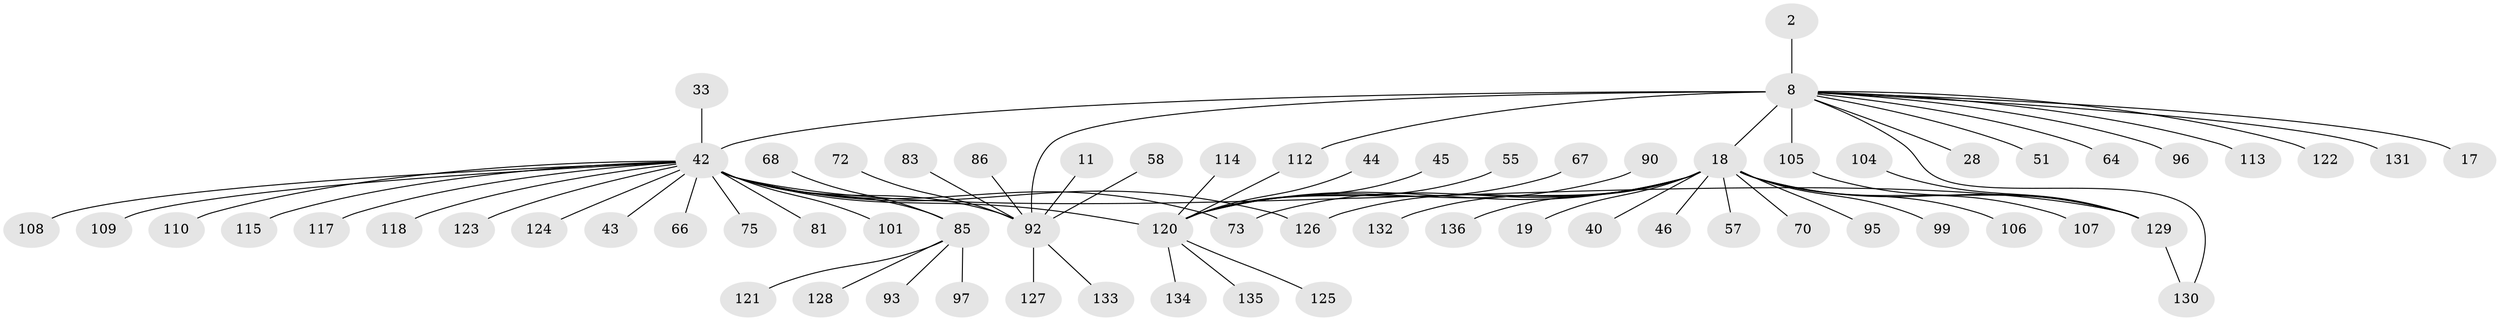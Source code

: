 // original degree distribution, {17: 0.007352941176470588, 1: 0.5955882352941176, 18: 0.007352941176470588, 12: 0.007352941176470588, 11: 0.007352941176470588, 5: 0.03676470588235294, 4: 0.029411764705882353, 14: 0.007352941176470588, 3: 0.08088235294117647, 2: 0.19117647058823528, 6: 0.022058823529411766, 9: 0.007352941176470588}
// Generated by graph-tools (version 1.1) at 2025/47/03/09/25 04:47:36]
// undirected, 68 vertices, 75 edges
graph export_dot {
graph [start="1"]
  node [color=gray90,style=filled];
  2;
  8 [super="+1"];
  11;
  17;
  18 [super="+15+3"];
  19;
  28;
  33;
  40;
  42 [super="+6+39"];
  43;
  44;
  45;
  46;
  51;
  55 [super="+54"];
  57 [super="+25"];
  58;
  64;
  66;
  67;
  68;
  70 [super="+26"];
  72;
  73;
  75;
  81 [super="+23"];
  83;
  85 [super="+16+74"];
  86;
  90;
  92 [super="+60+78"];
  93;
  95;
  96;
  97;
  99 [super="+41"];
  101;
  104;
  105 [super="+65+88"];
  106 [super="+34"];
  107;
  108;
  109 [super="+100"];
  110 [super="+89"];
  112 [super="+61+91"];
  113;
  114;
  115;
  117;
  118 [super="+82"];
  120 [super="+103+12+32"];
  121 [super="+49"];
  122 [super="+116+119"];
  123;
  124;
  125;
  126 [super="+80+98"];
  127;
  128;
  129 [super="+94"];
  130 [super="+71+76"];
  131;
  132;
  133;
  134;
  135;
  136 [super="+48"];
  2 -- 8;
  8 -- 96;
  8 -- 64;
  8 -- 131;
  8 -- 17;
  8 -- 92 [weight=3];
  8 -- 28;
  8 -- 113;
  8 -- 51;
  8 -- 42 [weight=2];
  8 -- 18 [weight=3];
  8 -- 105;
  8 -- 112;
  8 -- 130;
  8 -- 122;
  11 -- 92;
  18 -- 132;
  18 -- 40;
  18 -- 73;
  18 -- 107;
  18 -- 46;
  18 -- 19;
  18 -- 95;
  18 -- 57;
  18 -- 70;
  18 -- 106;
  18 -- 99;
  18 -- 136;
  18 -- 126;
  18 -- 120 [weight=2];
  18 -- 129;
  33 -- 42;
  42 -- 66;
  42 -- 73;
  42 -- 75;
  42 -- 85 [weight=2];
  42 -- 101;
  42 -- 43;
  42 -- 108;
  42 -- 123;
  42 -- 115;
  42 -- 117;
  42 -- 120 [weight=2];
  42 -- 124;
  42 -- 126;
  42 -- 81;
  42 -- 92;
  42 -- 118;
  42 -- 110;
  42 -- 109;
  42 -- 129 [weight=2];
  44 -- 120;
  45 -- 120;
  55 -- 120;
  58 -- 92;
  67 -- 120;
  68 -- 85;
  72 -- 92;
  83 -- 92;
  85 -- 97;
  85 -- 128;
  85 -- 93;
  85 -- 121;
  86 -- 92;
  90 -- 120;
  92 -- 133;
  92 -- 127;
  104 -- 129;
  105 -- 129;
  112 -- 120;
  114 -- 120;
  120 -- 134;
  120 -- 135;
  120 -- 125;
  129 -- 130;
}
